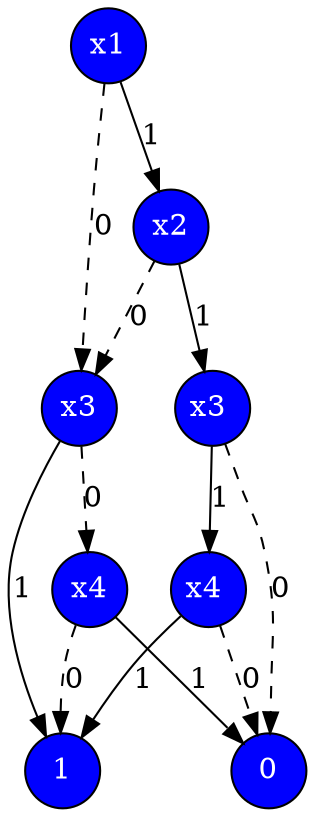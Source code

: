 digraph MyPlan {
  node [shape="circle", style="filled", fillcolor="blue", 
  fontcolor="#FFFFFF", margin="0.01"];
  rankdir="TB";
  
  "x1"->"x3"   [style="dashed", label="0"];
  "x1"->"x2"   [label="1"];
  "x3"->"1"    [label="1", shape="doublecircle"];
  "x3"->"x4"   [style="dashed", label="0"];
  "x2"->"x3"   [style="dashed", label="0"];
  "x4"->"1"    [style="dashed", label="0", shape="doublecircle"];
  "x4"->"0"    [label="1", shape="doublecircle"];
  "x2"->"x3 "  [label="1"];
  "x3 "->"0"   [style="dashed", label="0", shape="doublecircle"];
  "x3 "->"x4 " [label="1"];
  "x4 "->"1"   [label="1", shape="doublecircle"];
  "x4 "->"0"   [style="dashed", label="0", shape="doublecircle"];
}